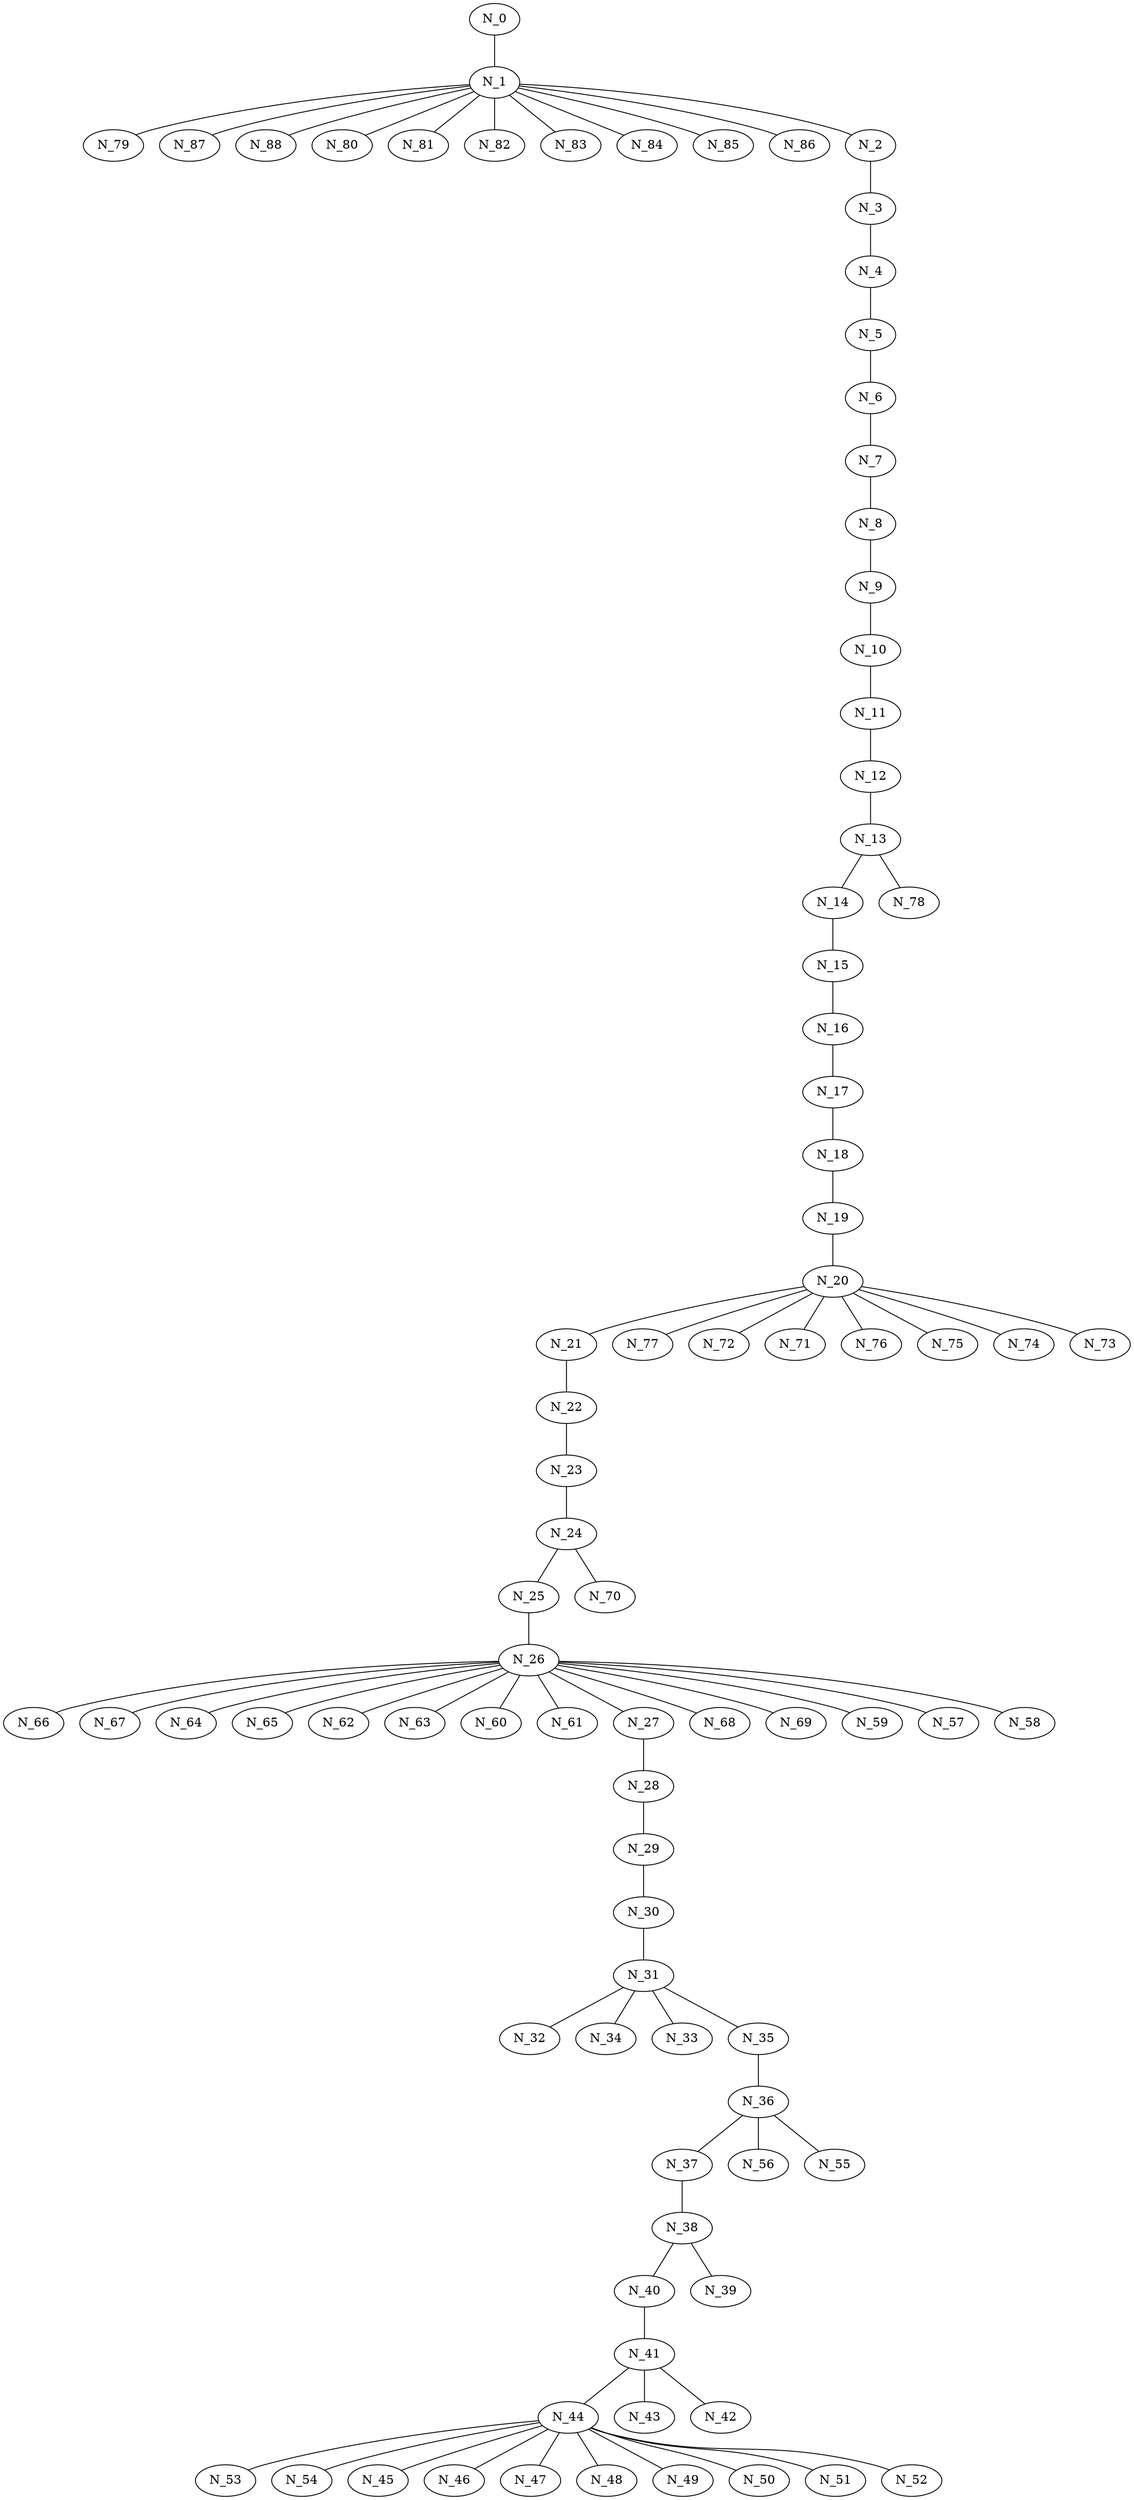 graph arbolDFS_DFSRecursivo{
N_44 -- N_53;
N_16 -- N_17;
N_44 -- N_54;
N_18 -- N_19;
N_20 -- N_21;
N_22 -- N_23;
N_14 -- N_15;
N_24 -- N_25;
N_38 -- N_40;
N_1 -- N_79;
N_28 -- N_29;
N_26 -- N_66;
N_24 -- N_70;
N_26 -- N_67;
N_26 -- N_64;
N_26 -- N_65;
N_26 -- N_62;
N_26 -- N_63;
N_36 -- N_37;
N_26 -- N_60;
N_26 -- N_61;
N_26 -- N_27;
N_26 -- N_68;
N_26 -- N_69;
N_7 -- N_8;
N_44 -- N_45;
N_44 -- N_46;
N_38 -- N_39;
N_44 -- N_47;
N_44 -- N_48;
N_44 -- N_49;
N_1 -- N_87;
N_1 -- N_88;
N_41 -- N_43;
N_41 -- N_44;
N_41 -- N_42;
N_1 -- N_80;
N_1 -- N_81;
N_1 -- N_82;
N_1 -- N_83;
N_11 -- N_12;
N_1 -- N_84;
N_31 -- N_32;
N_1 -- N_85;
N_1 -- N_86;
N_13 -- N_14;
N_44 -- N_50;
N_21 -- N_22;
N_44 -- N_51;
N_44 -- N_52;
N_15 -- N_16;
N_29 -- N_30;
N_31 -- N_34;
N_31 -- N_33;
N_31 -- N_35;
N_23 -- N_24;
N_27 -- N_28;
N_0 -- N_1;
N_25 -- N_26;
N_36 -- N_56;
N_2 -- N_3;
N_36 -- N_55;
N_1 -- N_2;
N_20 -- N_77;
N_35 -- N_36;
N_3 -- N_4;
N_5 -- N_6;
N_17 -- N_18;
N_4 -- N_5;
N_20 -- N_72;
N_6 -- N_7;
N_20 -- N_71;
N_8 -- N_9;
N_9 -- N_10;
N_20 -- N_76;
N_20 -- N_75;
N_20 -- N_74;
N_20 -- N_73;
N_37 -- N_38;
N_19 -- N_20;
N_10 -- N_11;
N_40 -- N_41;
N_30 -- N_31;
N_13 -- N_78;
N_26 -- N_59;
N_26 -- N_57;
N_12 -- N_13;
N_26 -- N_58;
}